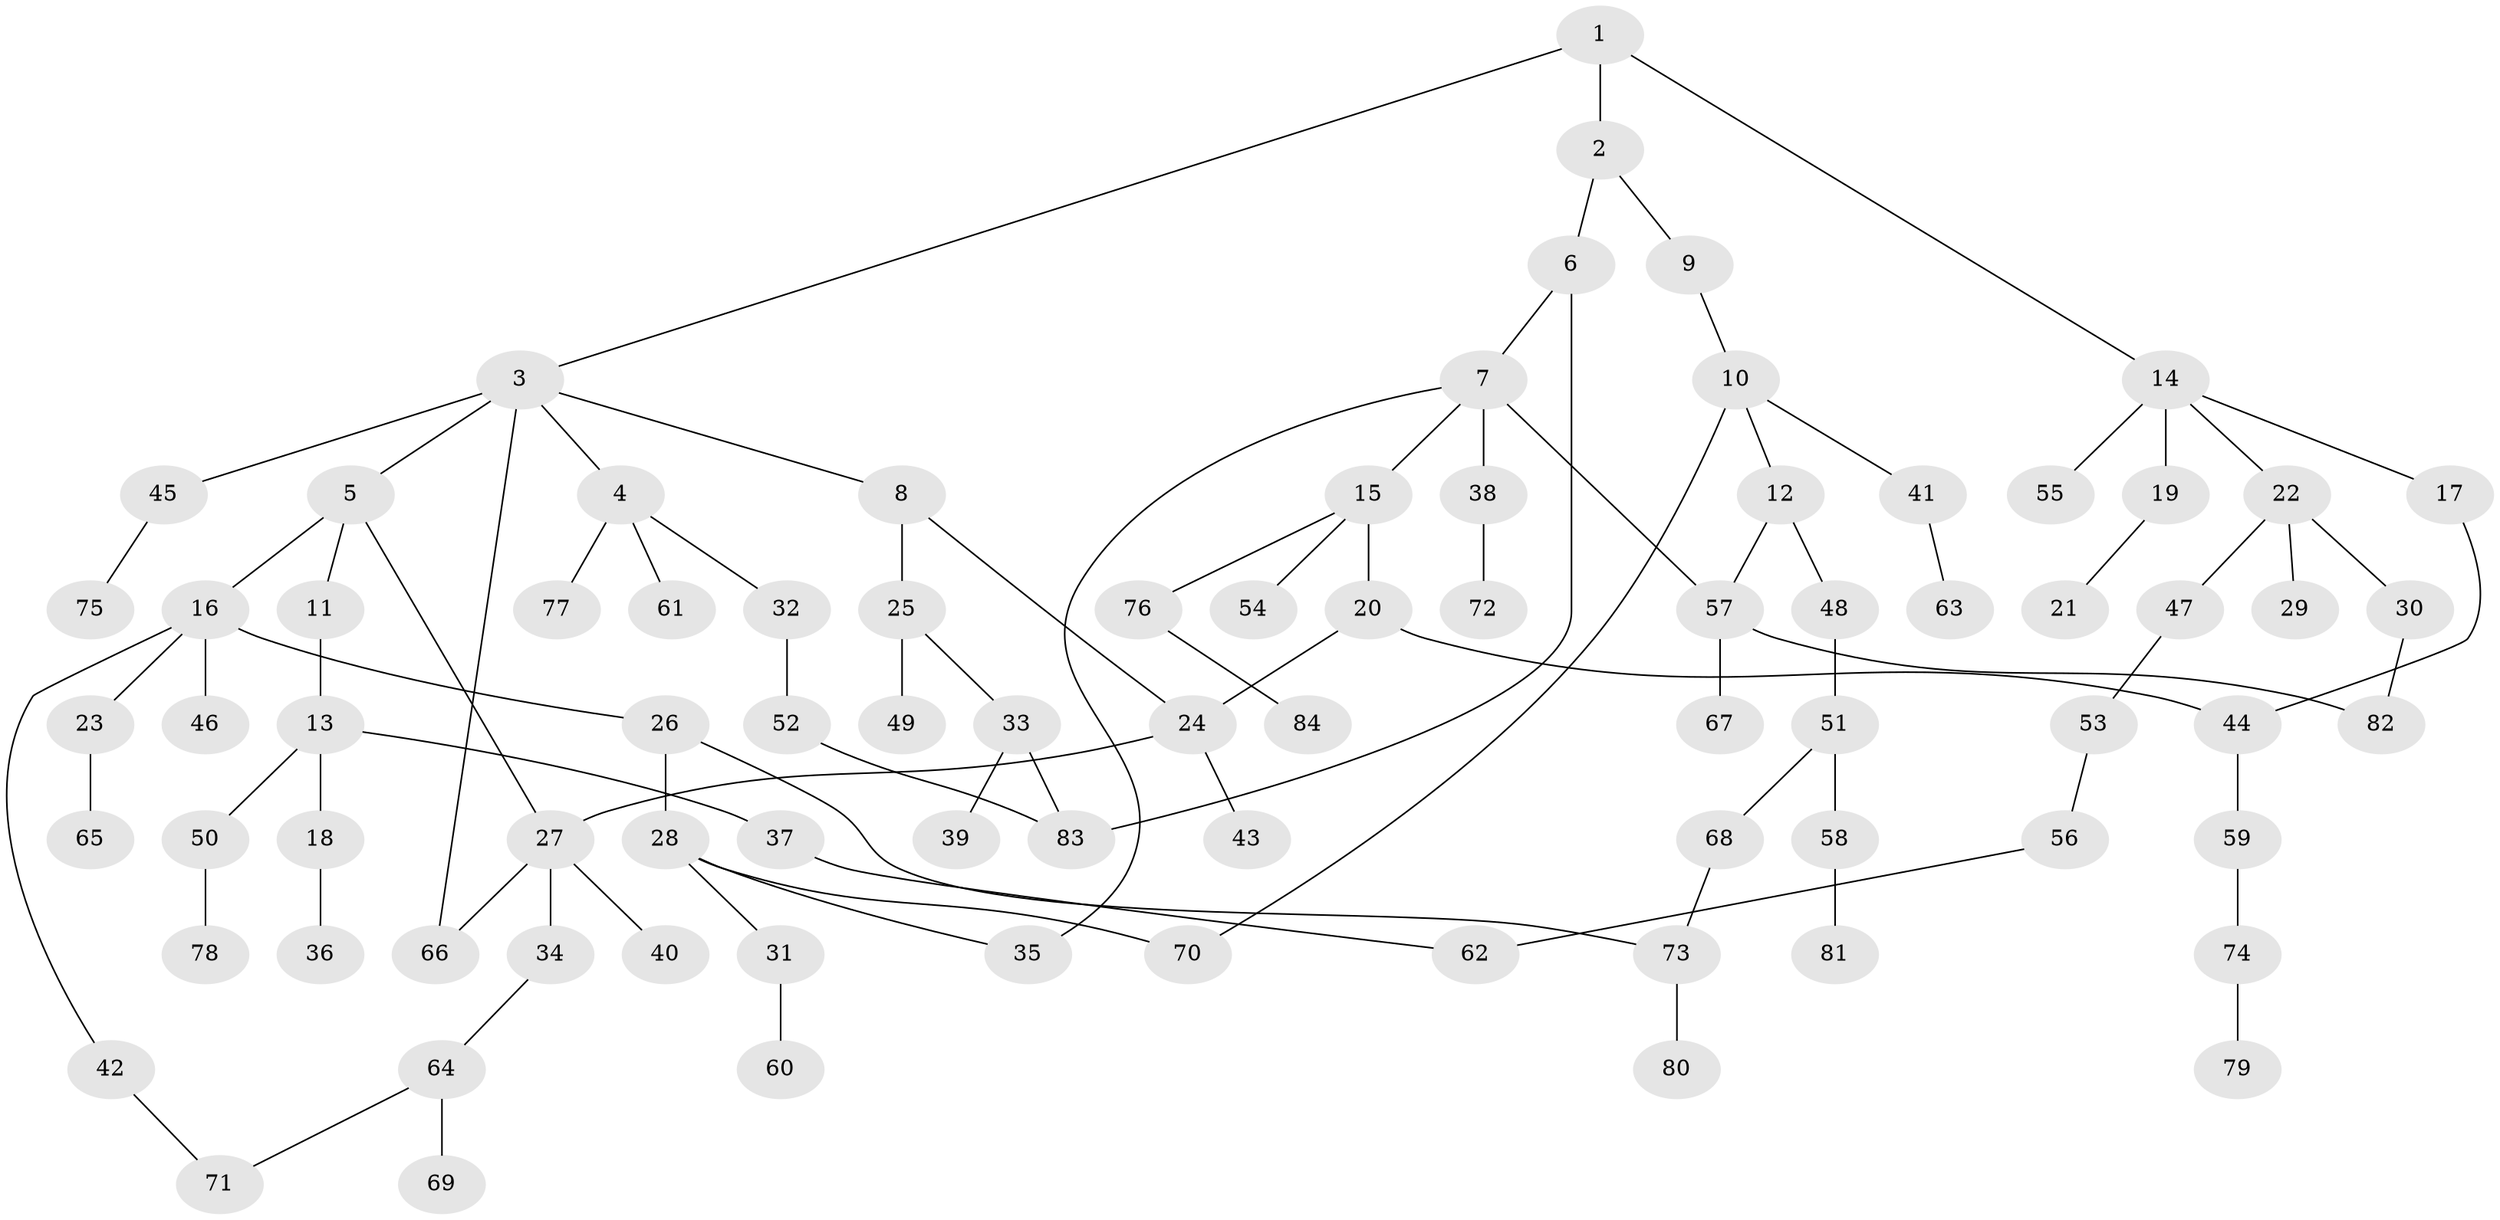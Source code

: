 // Generated by graph-tools (version 1.1) at 2025/25/03/09/25 03:25:31]
// undirected, 84 vertices, 96 edges
graph export_dot {
graph [start="1"]
  node [color=gray90,style=filled];
  1;
  2;
  3;
  4;
  5;
  6;
  7;
  8;
  9;
  10;
  11;
  12;
  13;
  14;
  15;
  16;
  17;
  18;
  19;
  20;
  21;
  22;
  23;
  24;
  25;
  26;
  27;
  28;
  29;
  30;
  31;
  32;
  33;
  34;
  35;
  36;
  37;
  38;
  39;
  40;
  41;
  42;
  43;
  44;
  45;
  46;
  47;
  48;
  49;
  50;
  51;
  52;
  53;
  54;
  55;
  56;
  57;
  58;
  59;
  60;
  61;
  62;
  63;
  64;
  65;
  66;
  67;
  68;
  69;
  70;
  71;
  72;
  73;
  74;
  75;
  76;
  77;
  78;
  79;
  80;
  81;
  82;
  83;
  84;
  1 -- 2;
  1 -- 3;
  1 -- 14;
  2 -- 6;
  2 -- 9;
  3 -- 4;
  3 -- 5;
  3 -- 8;
  3 -- 45;
  3 -- 66;
  4 -- 32;
  4 -- 61;
  4 -- 77;
  5 -- 11;
  5 -- 16;
  5 -- 27;
  6 -- 7;
  6 -- 83;
  7 -- 15;
  7 -- 38;
  7 -- 57;
  7 -- 35;
  8 -- 24;
  8 -- 25;
  9 -- 10;
  10 -- 12;
  10 -- 41;
  10 -- 70;
  11 -- 13;
  12 -- 48;
  12 -- 57;
  13 -- 18;
  13 -- 37;
  13 -- 50;
  14 -- 17;
  14 -- 19;
  14 -- 22;
  14 -- 55;
  15 -- 20;
  15 -- 54;
  15 -- 76;
  16 -- 23;
  16 -- 26;
  16 -- 42;
  16 -- 46;
  17 -- 44;
  18 -- 36;
  19 -- 21;
  20 -- 24;
  20 -- 44;
  22 -- 29;
  22 -- 30;
  22 -- 47;
  23 -- 65;
  24 -- 43;
  24 -- 27;
  25 -- 33;
  25 -- 49;
  26 -- 28;
  26 -- 73;
  27 -- 34;
  27 -- 40;
  27 -- 66;
  28 -- 31;
  28 -- 35;
  28 -- 70;
  30 -- 82;
  31 -- 60;
  32 -- 52;
  33 -- 39;
  33 -- 83;
  34 -- 64;
  37 -- 62;
  38 -- 72;
  41 -- 63;
  42 -- 71;
  44 -- 59;
  45 -- 75;
  47 -- 53;
  48 -- 51;
  50 -- 78;
  51 -- 58;
  51 -- 68;
  52 -- 83;
  53 -- 56;
  56 -- 62;
  57 -- 67;
  57 -- 82;
  58 -- 81;
  59 -- 74;
  64 -- 69;
  64 -- 71;
  68 -- 73;
  73 -- 80;
  74 -- 79;
  76 -- 84;
}
